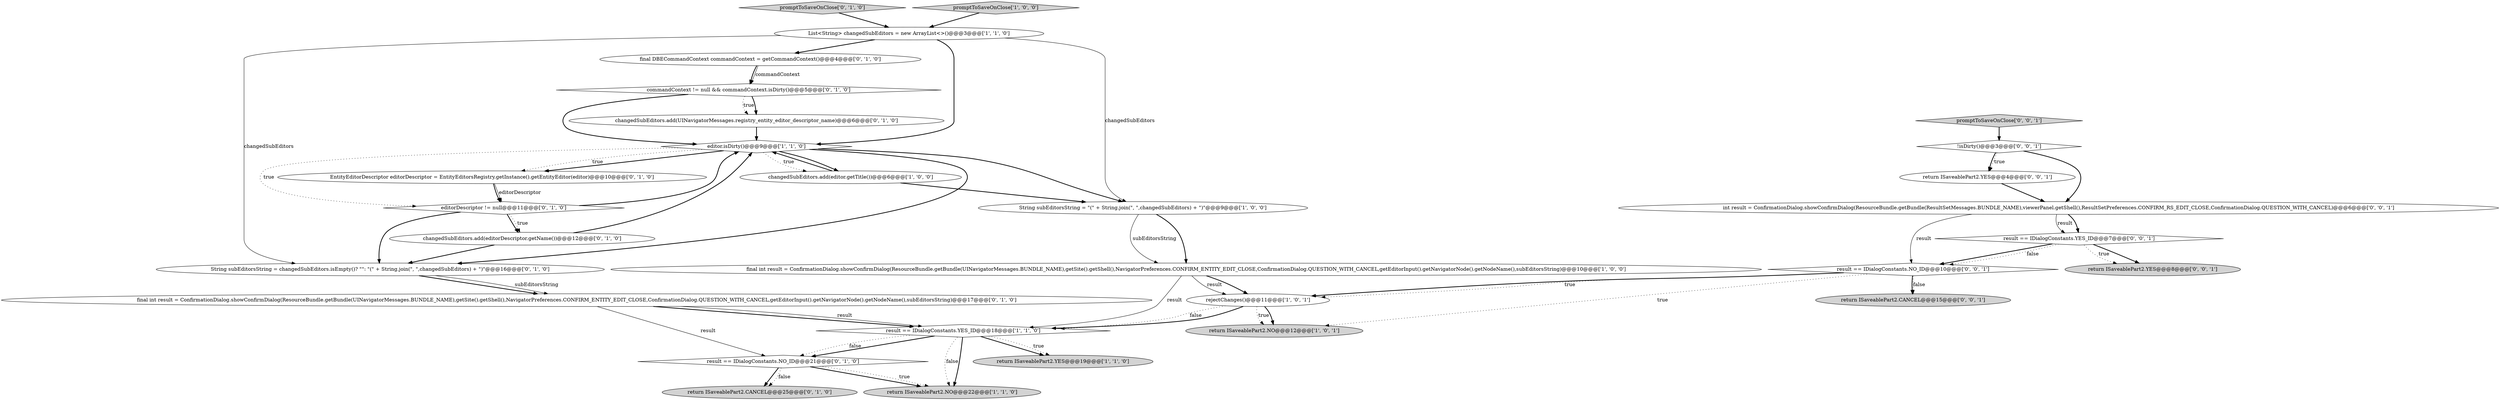 digraph {
29 [style = filled, label = "result == IDialogConstants.NO_ID@@@10@@@['0', '0', '1']", fillcolor = white, shape = diamond image = "AAA0AAABBB3BBB"];
11 [style = filled, label = "result == IDialogConstants.NO_ID@@@21@@@['0', '1', '0']", fillcolor = white, shape = diamond image = "AAA0AAABBB2BBB"];
20 [style = filled, label = "String subEditorsString = changedSubEditors.isEmpty()? \"\": \"(\" + String.join(\", \",changedSubEditors) + \")\"@@@16@@@['0', '1', '0']", fillcolor = white, shape = ellipse image = "AAA1AAABBB2BBB"];
8 [style = filled, label = "changedSubEditors.add(editor.getTitle())@@@6@@@['1', '0', '0']", fillcolor = white, shape = ellipse image = "AAA0AAABBB1BBB"];
14 [style = filled, label = "final DBECommandContext commandContext = getCommandContext()@@@4@@@['0', '1', '0']", fillcolor = white, shape = ellipse image = "AAA1AAABBB2BBB"];
2 [style = filled, label = "return ISaveablePart2.NO@@@12@@@['1', '0', '1']", fillcolor = lightgray, shape = ellipse image = "AAA0AAABBB1BBB"];
4 [style = filled, label = "editor.isDirty()@@@9@@@['1', '1', '0']", fillcolor = white, shape = diamond image = "AAA0AAABBB1BBB"];
24 [style = filled, label = "!isDirty()@@@3@@@['0', '0', '1']", fillcolor = white, shape = diamond image = "AAA0AAABBB3BBB"];
0 [style = filled, label = "String subEditorsString = \"(\" + String.join(\", \",changedSubEditors) + \")\"@@@9@@@['1', '0', '0']", fillcolor = white, shape = ellipse image = "AAA0AAABBB1BBB"];
26 [style = filled, label = "return ISaveablePart2.YES@@@8@@@['0', '0', '1']", fillcolor = lightgray, shape = ellipse image = "AAA0AAABBB3BBB"];
17 [style = filled, label = "promptToSaveOnClose['0', '1', '0']", fillcolor = lightgray, shape = diamond image = "AAA0AAABBB2BBB"];
22 [style = filled, label = "result == IDialogConstants.YES_ID@@@7@@@['0', '0', '1']", fillcolor = white, shape = diamond image = "AAA0AAABBB3BBB"];
12 [style = filled, label = "return ISaveablePart2.CANCEL@@@25@@@['0', '1', '0']", fillcolor = lightgray, shape = ellipse image = "AAA0AAABBB2BBB"];
9 [style = filled, label = "List<String> changedSubEditors = new ArrayList<>()@@@3@@@['1', '1', '0']", fillcolor = white, shape = ellipse image = "AAA0AAABBB1BBB"];
18 [style = filled, label = "final int result = ConfirmationDialog.showConfirmDialog(ResourceBundle.getBundle(UINavigatorMessages.BUNDLE_NAME),getSite().getShell(),NavigatorPreferences.CONFIRM_ENTITY_EDIT_CLOSE,ConfirmationDialog.QUESTION_WITH_CANCEL,getEditorInput().getNavigatorNode().getNodeName(),subEditorsString)@@@17@@@['0', '1', '0']", fillcolor = white, shape = ellipse image = "AAA0AAABBB2BBB"];
1 [style = filled, label = "rejectChanges()@@@11@@@['1', '0', '1']", fillcolor = white, shape = ellipse image = "AAA0AAABBB1BBB"];
15 [style = filled, label = "commandContext != null && commandContext.isDirty()@@@5@@@['0', '1', '0']", fillcolor = white, shape = diamond image = "AAA1AAABBB2BBB"];
23 [style = filled, label = "return ISaveablePart2.YES@@@4@@@['0', '0', '1']", fillcolor = white, shape = ellipse image = "AAA0AAABBB3BBB"];
21 [style = filled, label = "editorDescriptor != null@@@11@@@['0', '1', '0']", fillcolor = white, shape = diamond image = "AAA1AAABBB2BBB"];
6 [style = filled, label = "return ISaveablePart2.NO@@@22@@@['1', '1', '0']", fillcolor = lightgray, shape = ellipse image = "AAA0AAABBB1BBB"];
16 [style = filled, label = "EntityEditorDescriptor editorDescriptor = EntityEditorsRegistry.getInstance().getEntityEditor(editor)@@@10@@@['0', '1', '0']", fillcolor = white, shape = ellipse image = "AAA0AAABBB2BBB"];
28 [style = filled, label = "promptToSaveOnClose['0', '0', '1']", fillcolor = lightgray, shape = diamond image = "AAA0AAABBB3BBB"];
13 [style = filled, label = "changedSubEditors.add(editorDescriptor.getName())@@@12@@@['0', '1', '0']", fillcolor = white, shape = ellipse image = "AAA1AAABBB2BBB"];
25 [style = filled, label = "int result = ConfirmationDialog.showConfirmDialog(ResourceBundle.getBundle(ResultSetMessages.BUNDLE_NAME),viewerPanel.getShell(),ResultSetPreferences.CONFIRM_RS_EDIT_CLOSE,ConfirmationDialog.QUESTION_WITH_CANCEL)@@@6@@@['0', '0', '1']", fillcolor = white, shape = ellipse image = "AAA0AAABBB3BBB"];
27 [style = filled, label = "return ISaveablePart2.CANCEL@@@15@@@['0', '0', '1']", fillcolor = lightgray, shape = ellipse image = "AAA0AAABBB3BBB"];
10 [style = filled, label = "return ISaveablePart2.YES@@@19@@@['1', '1', '0']", fillcolor = lightgray, shape = ellipse image = "AAA0AAABBB1BBB"];
7 [style = filled, label = "promptToSaveOnClose['1', '0', '0']", fillcolor = lightgray, shape = diamond image = "AAA0AAABBB1BBB"];
5 [style = filled, label = "final int result = ConfirmationDialog.showConfirmDialog(ResourceBundle.getBundle(UINavigatorMessages.BUNDLE_NAME),getSite().getShell(),NavigatorPreferences.CONFIRM_ENTITY_EDIT_CLOSE,ConfirmationDialog.QUESTION_WITH_CANCEL,getEditorInput().getNavigatorNode().getNodeName(),subEditorsString)@@@10@@@['1', '0', '0']", fillcolor = white, shape = ellipse image = "AAA0AAABBB1BBB"];
3 [style = filled, label = "result == IDialogConstants.YES_ID@@@18@@@['1', '1', '0']", fillcolor = white, shape = diamond image = "AAA0AAABBB1BBB"];
19 [style = filled, label = "changedSubEditors.add(UINavigatorMessages.registry_entity_editor_descriptor_name)@@@6@@@['0', '1', '0']", fillcolor = white, shape = ellipse image = "AAA1AAABBB2BBB"];
9->0 [style = solid, label="changedSubEditors"];
18->3 [style = bold, label=""];
22->29 [style = bold, label=""];
15->19 [style = dotted, label="true"];
3->10 [style = bold, label=""];
29->27 [style = bold, label=""];
14->15 [style = solid, label="commandContext"];
3->11 [style = bold, label=""];
23->25 [style = bold, label=""];
9->20 [style = solid, label="changedSubEditors"];
11->12 [style = bold, label=""];
13->4 [style = bold, label=""];
25->29 [style = solid, label="result"];
22->29 [style = dotted, label="false"];
4->16 [style = dotted, label="true"];
9->4 [style = bold, label=""];
8->4 [style = bold, label=""];
8->0 [style = bold, label=""];
4->16 [style = bold, label=""];
24->23 [style = bold, label=""];
3->6 [style = dotted, label="false"];
4->21 [style = dotted, label="true"];
7->9 [style = bold, label=""];
16->21 [style = solid, label="editorDescriptor"];
20->18 [style = bold, label=""];
5->1 [style = bold, label=""];
15->4 [style = bold, label=""];
15->19 [style = bold, label=""];
21->13 [style = dotted, label="true"];
4->8 [style = bold, label=""];
11->6 [style = bold, label=""];
3->11 [style = dotted, label="false"];
4->20 [style = bold, label=""];
4->8 [style = dotted, label="true"];
3->6 [style = bold, label=""];
3->10 [style = dotted, label="true"];
29->27 [style = dotted, label="false"];
1->3 [style = bold, label=""];
16->21 [style = bold, label=""];
28->24 [style = bold, label=""];
21->20 [style = bold, label=""];
22->26 [style = bold, label=""];
24->23 [style = dotted, label="true"];
29->2 [style = dotted, label="true"];
11->6 [style = dotted, label="true"];
17->9 [style = bold, label=""];
18->11 [style = solid, label="result"];
9->14 [style = bold, label=""];
19->4 [style = bold, label=""];
20->18 [style = solid, label="subEditorsString"];
5->1 [style = solid, label="result"];
1->2 [style = dotted, label="true"];
11->12 [style = dotted, label="false"];
24->25 [style = bold, label=""];
5->3 [style = solid, label="result"];
13->20 [style = bold, label=""];
0->5 [style = bold, label=""];
29->1 [style = bold, label=""];
21->4 [style = bold, label=""];
14->15 [style = bold, label=""];
25->22 [style = bold, label=""];
18->3 [style = solid, label="result"];
1->3 [style = dotted, label="false"];
1->2 [style = bold, label=""];
0->5 [style = solid, label="subEditorsString"];
4->0 [style = bold, label=""];
29->1 [style = dotted, label="true"];
21->13 [style = bold, label=""];
22->26 [style = dotted, label="true"];
25->22 [style = solid, label="result"];
}
